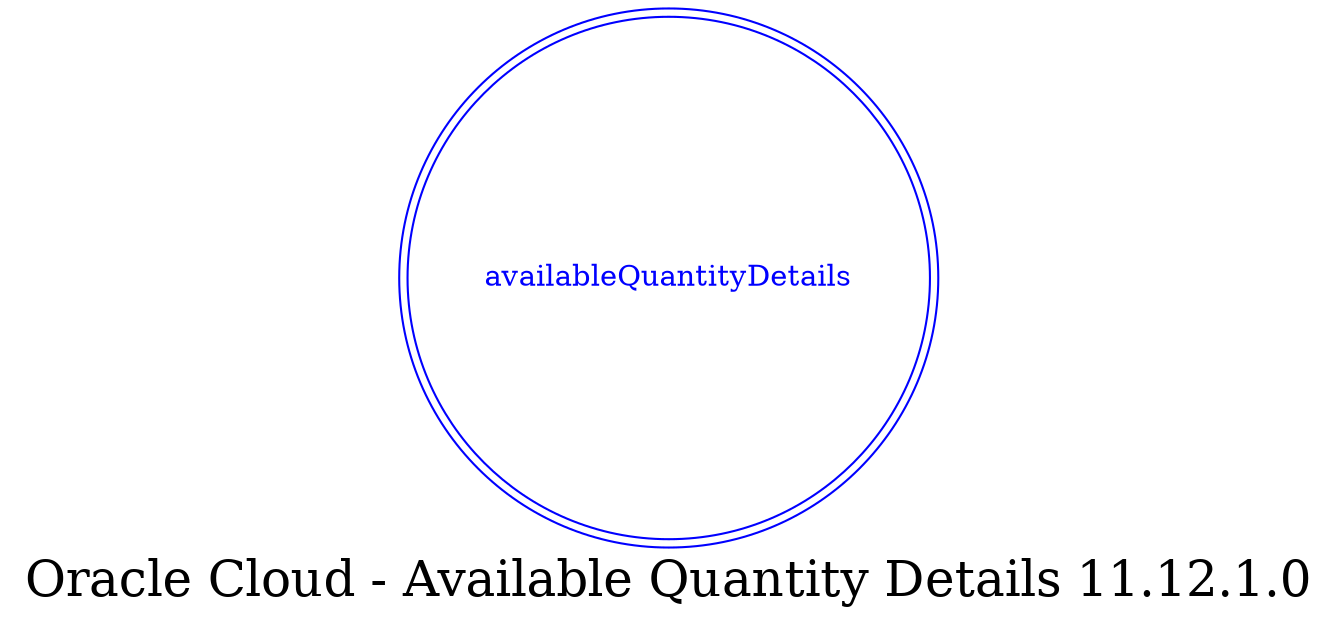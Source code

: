 digraph LexiconGraph {
graph[label="Oracle Cloud - Available Quantity Details 11.12.1.0", fontsize=24]
splines=true
"availableQuantityDetails" [color=blue, fontcolor=blue, shape=doublecircle]
}
